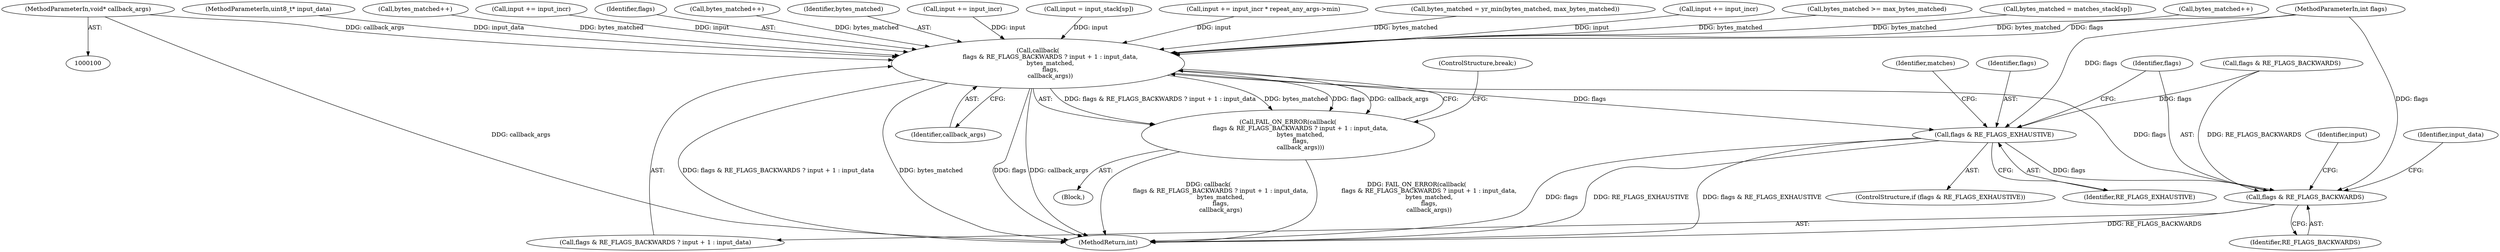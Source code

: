 digraph "0_yara_992480c30f75943e9cd6245bb2015c7737f9b661@pointer" {
"1000107" [label="(MethodParameterIn,void* callback_args)"];
"1000220" [label="(Call,callback(\n             flags & RE_FLAGS_BACKWARDS ? input + 1 : input_data,\n             bytes_matched,\n             flags,\n             callback_args))"];
"1000215" [label="(Call,flags & RE_FLAGS_EXHAUSTIVE)"];
"1000222" [label="(Call,flags & RE_FLAGS_BACKWARDS)"];
"1000219" [label="(Call,FAIL_ON_ERROR(callback(\n             flags & RE_FLAGS_BACKWARDS ? input + 1 : input_data,\n             bytes_matched,\n             flags,\n             callback_args)))"];
"1000217" [label="(Identifier,RE_FLAGS_EXHAUSTIVE)"];
"1000107" [label="(MethodParameterIn,void* callback_args)"];
"1000226" [label="(Identifier,input)"];
"1000237" [label="(Identifier,matches)"];
"1000219" [label="(Call,FAIL_ON_ERROR(callback(\n             flags & RE_FLAGS_BACKWARDS ? input + 1 : input_data,\n             bytes_matched,\n             flags,\n             callback_args)))"];
"1000264" [label="(Call,bytes_matched++)"];
"1000102" [label="(MethodParameterIn,uint8_t* input_data)"];
"1000214" [label="(ControlStructure,if (flags & RE_FLAGS_EXHAUSTIVE))"];
"1000307" [label="(Call,bytes_matched++)"];
"1000232" [label="(ControlStructure,break;)"];
"1000223" [label="(Identifier,flags)"];
"1000457" [label="(MethodReturn,int)"];
"1000215" [label="(Call,flags & RE_FLAGS_EXHAUSTIVE)"];
"1000266" [label="(Call,input += input_incr)"];
"1000230" [label="(Identifier,flags)"];
"1000218" [label="(Block,)"];
"1000220" [label="(Call,callback(\n             flags & RE_FLAGS_BACKWARDS ? input + 1 : input_data,\n             bytes_matched,\n             flags,\n             callback_args))"];
"1000322" [label="(Call,bytes_matched++)"];
"1000229" [label="(Identifier,bytes_matched)"];
"1000309" [label="(Call,input += input_incr)"];
"1000105" [label="(MethodParameterIn,int flags)"];
"1000221" [label="(Call,flags & RE_FLAGS_BACKWARDS ? input + 1 : input_data)"];
"1000228" [label="(Identifier,input_data)"];
"1000191" [label="(Call,input = input_stack[sp])"];
"1000222" [label="(Call,flags & RE_FLAGS_BACKWARDS)"];
"1000224" [label="(Identifier,RE_FLAGS_BACKWARDS)"];
"1000422" [label="(Call,input += input_incr * repeat_any_args->min)"];
"1000231" [label="(Identifier,callback_args)"];
"1000157" [label="(Call,flags & RE_FLAGS_BACKWARDS)"];
"1000434" [label="(Call,bytes_matched = yr_min(bytes_matched, max_bytes_matched))"];
"1000324" [label="(Call,input += input_incr)"];
"1000216" [label="(Identifier,flags)"];
"1000246" [label="(Call,bytes_matched >= max_bytes_matched)"];
"1000196" [label="(Call,bytes_matched = matches_stack[sp])"];
"1000107" -> "1000100"  [label="AST: "];
"1000107" -> "1000457"  [label="DDG: callback_args"];
"1000107" -> "1000220"  [label="DDG: callback_args"];
"1000220" -> "1000219"  [label="AST: "];
"1000220" -> "1000231"  [label="CFG: "];
"1000221" -> "1000220"  [label="AST: "];
"1000229" -> "1000220"  [label="AST: "];
"1000230" -> "1000220"  [label="AST: "];
"1000231" -> "1000220"  [label="AST: "];
"1000219" -> "1000220"  [label="CFG: "];
"1000220" -> "1000457"  [label="DDG: flags & RE_FLAGS_BACKWARDS ? input + 1 : input_data"];
"1000220" -> "1000457"  [label="DDG: bytes_matched"];
"1000220" -> "1000457"  [label="DDG: callback_args"];
"1000220" -> "1000457"  [label="DDG: flags"];
"1000220" -> "1000215"  [label="DDG: flags"];
"1000220" -> "1000219"  [label="DDG: flags & RE_FLAGS_BACKWARDS ? input + 1 : input_data"];
"1000220" -> "1000219"  [label="DDG: bytes_matched"];
"1000220" -> "1000219"  [label="DDG: flags"];
"1000220" -> "1000219"  [label="DDG: callback_args"];
"1000309" -> "1000220"  [label="DDG: input"];
"1000266" -> "1000220"  [label="DDG: input"];
"1000422" -> "1000220"  [label="DDG: input"];
"1000324" -> "1000220"  [label="DDG: input"];
"1000191" -> "1000220"  [label="DDG: input"];
"1000102" -> "1000220"  [label="DDG: input_data"];
"1000264" -> "1000220"  [label="DDG: bytes_matched"];
"1000322" -> "1000220"  [label="DDG: bytes_matched"];
"1000307" -> "1000220"  [label="DDG: bytes_matched"];
"1000246" -> "1000220"  [label="DDG: bytes_matched"];
"1000196" -> "1000220"  [label="DDG: bytes_matched"];
"1000434" -> "1000220"  [label="DDG: bytes_matched"];
"1000222" -> "1000220"  [label="DDG: flags"];
"1000105" -> "1000220"  [label="DDG: flags"];
"1000215" -> "1000214"  [label="AST: "];
"1000215" -> "1000217"  [label="CFG: "];
"1000216" -> "1000215"  [label="AST: "];
"1000217" -> "1000215"  [label="AST: "];
"1000223" -> "1000215"  [label="CFG: "];
"1000237" -> "1000215"  [label="CFG: "];
"1000215" -> "1000457"  [label="DDG: flags"];
"1000215" -> "1000457"  [label="DDG: RE_FLAGS_EXHAUSTIVE"];
"1000215" -> "1000457"  [label="DDG: flags & RE_FLAGS_EXHAUSTIVE"];
"1000157" -> "1000215"  [label="DDG: flags"];
"1000105" -> "1000215"  [label="DDG: flags"];
"1000215" -> "1000222"  [label="DDG: flags"];
"1000222" -> "1000221"  [label="AST: "];
"1000222" -> "1000224"  [label="CFG: "];
"1000223" -> "1000222"  [label="AST: "];
"1000224" -> "1000222"  [label="AST: "];
"1000226" -> "1000222"  [label="CFG: "];
"1000228" -> "1000222"  [label="CFG: "];
"1000222" -> "1000457"  [label="DDG: RE_FLAGS_BACKWARDS"];
"1000105" -> "1000222"  [label="DDG: flags"];
"1000157" -> "1000222"  [label="DDG: RE_FLAGS_BACKWARDS"];
"1000219" -> "1000218"  [label="AST: "];
"1000232" -> "1000219"  [label="CFG: "];
"1000219" -> "1000457"  [label="DDG: FAIL_ON_ERROR(callback(\n             flags & RE_FLAGS_BACKWARDS ? input + 1 : input_data,\n             bytes_matched,\n             flags,\n             callback_args))"];
"1000219" -> "1000457"  [label="DDG: callback(\n             flags & RE_FLAGS_BACKWARDS ? input + 1 : input_data,\n             bytes_matched,\n             flags,\n             callback_args)"];
}
